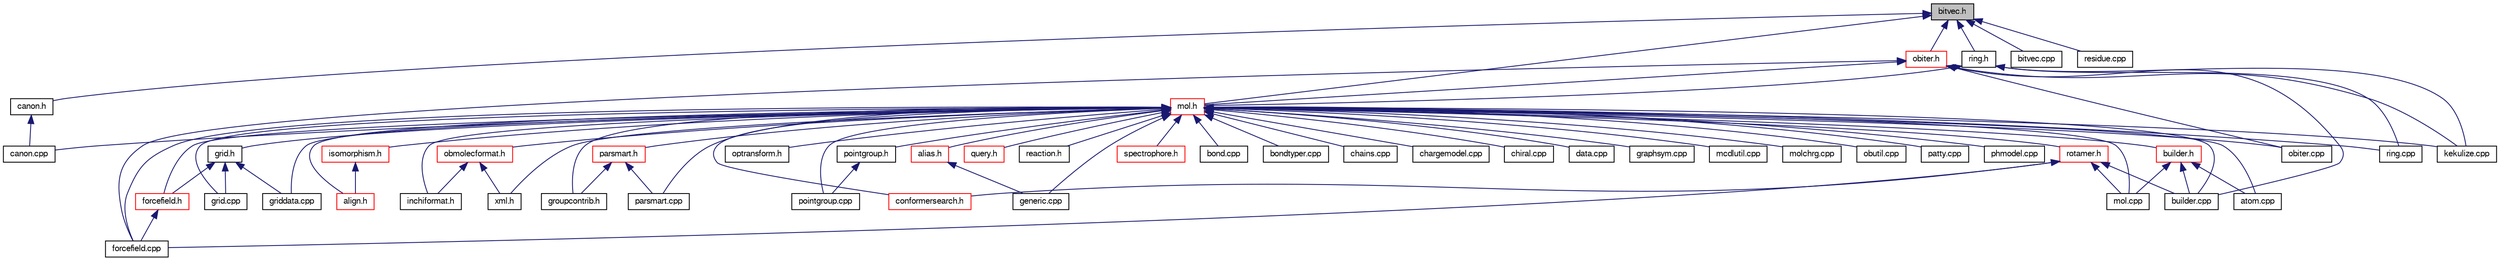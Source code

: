 digraph G
{
  edge [fontname="FreeSans",fontsize="10",labelfontname="FreeSans",labelfontsize="10"];
  node [fontname="FreeSans",fontsize="10",shape=record];
  Node1 [label="bitvec.h",height=0.2,width=0.4,color="black", fillcolor="grey75", style="filled" fontcolor="black"];
  Node1 -> Node2 [dir=back,color="midnightblue",fontsize="10",style="solid",fontname="FreeSans"];
  Node2 [label="canon.h",height=0.2,width=0.4,color="black", fillcolor="white", style="filled",URL="$canon_8h.shtml",tooltip="Canonical labeling."];
  Node2 -> Node3 [dir=back,color="midnightblue",fontsize="10",style="solid",fontname="FreeSans"];
  Node3 [label="canon.cpp",height=0.2,width=0.4,color="black", fillcolor="white", style="filled",URL="$canon_8cpp.shtml",tooltip="Canonical numbering of SMILES, molecules and fragments."];
  Node1 -> Node4 [dir=back,color="midnightblue",fontsize="10",style="solid",fontname="FreeSans"];
  Node4 [label="mol.h",height=0.2,width=0.4,color="red", fillcolor="white", style="filled",URL="$mol_8h.shtml",tooltip="Handle molecules. Declarations of OBMol, OBAtom, OBBond, OBResidue. (the main header..."];
  Node4 -> Node5 [dir=back,color="midnightblue",fontsize="10",style="solid",fontname="FreeSans"];
  Node5 [label="alias.h",height=0.2,width=0.4,color="red", fillcolor="white", style="filled",URL="$alias_8h.shtml",tooltip="OBGenericData class to for atom alias data (e.g., in 2D drawing programs for &quot;COOH&quot;)..."];
  Node5 -> Node6 [dir=back,color="midnightblue",fontsize="10",style="solid",fontname="FreeSans"];
  Node6 [label="generic.cpp",height=0.2,width=0.4,color="black", fillcolor="white", style="filled",URL="$generic_8cpp.shtml",tooltip="Handle OBGenericData classes. Custom data for atoms, bonds, etc."];
  Node4 -> Node7 [dir=back,color="midnightblue",fontsize="10",style="solid",fontname="FreeSans"];
  Node7 [label="builder.h",height=0.2,width=0.4,color="red", fillcolor="white", style="filled",URL="$builder_8h.shtml",tooltip="Class to build 3D structures."];
  Node7 -> Node8 [dir=back,color="midnightblue",fontsize="10",style="solid",fontname="FreeSans"];
  Node8 [label="atom.cpp",height=0.2,width=0.4,color="black", fillcolor="white", style="filled",URL="$atom_8cpp.shtml",tooltip="Handle OBAtom class."];
  Node7 -> Node9 [dir=back,color="midnightblue",fontsize="10",style="solid",fontname="FreeSans"];
  Node9 [label="builder.cpp",height=0.2,width=0.4,color="black", fillcolor="white", style="filled",URL="$builder_8cpp.shtml",tooltip="Handle OBBuilder class."];
  Node7 -> Node10 [dir=back,color="midnightblue",fontsize="10",style="solid",fontname="FreeSans"];
  Node10 [label="mol.cpp",height=0.2,width=0.4,color="black", fillcolor="white", style="filled",URL="$mol_8cpp.shtml",tooltip="Handle molecules. Implementation of OBMol."];
  Node4 -> Node11 [dir=back,color="midnightblue",fontsize="10",style="solid",fontname="FreeSans"];
  Node11 [label="conformersearch.h",height=0.2,width=0.4,color="red", fillcolor="white", style="filled",URL="$conformersearch_8h.shtml"];
  Node4 -> Node12 [dir=back,color="midnightblue",fontsize="10",style="solid",fontname="FreeSans"];
  Node12 [label="forcefield.h",height=0.2,width=0.4,color="red", fillcolor="white", style="filled",URL="$forcefield_8h.shtml",tooltip="Handle forcefields."];
  Node12 -> Node13 [dir=back,color="midnightblue",fontsize="10",style="solid",fontname="FreeSans"];
  Node13 [label="forcefield.cpp",height=0.2,width=0.4,color="black", fillcolor="white", style="filled",URL="$forcefield_8cpp.shtml",tooltip="Handle OBForceField class."];
  Node4 -> Node14 [dir=back,color="midnightblue",fontsize="10",style="solid",fontname="FreeSans"];
  Node14 [label="grid.h",height=0.2,width=0.4,color="black", fillcolor="white", style="filled",URL="$grid_8h.shtml",tooltip="Handle grids of values."];
  Node14 -> Node12 [dir=back,color="midnightblue",fontsize="10",style="solid",fontname="FreeSans"];
  Node14 -> Node15 [dir=back,color="midnightblue",fontsize="10",style="solid",fontname="FreeSans"];
  Node15 [label="grid.cpp",height=0.2,width=0.4,color="black", fillcolor="white", style="filled",URL="$grid_8cpp.shtml",tooltip="Handle grids of values."];
  Node14 -> Node16 [dir=back,color="midnightblue",fontsize="10",style="solid",fontname="FreeSans"];
  Node16 [label="griddata.cpp",height=0.2,width=0.4,color="black", fillcolor="white", style="filled",URL="$griddata_8cpp.shtml",tooltip="OBGenericData class to connect numeric grids (e.g., orbitals, electrostatic potential)..."];
  Node4 -> Node17 [dir=back,color="midnightblue",fontsize="10",style="solid",fontname="FreeSans"];
  Node17 [label="groupcontrib.h",height=0.2,width=0.4,color="black", fillcolor="white", style="filled",URL="$groupcontrib_8h.shtml",tooltip="Handle group contribution algorithms."];
  Node4 -> Node18 [dir=back,color="midnightblue",fontsize="10",style="solid",fontname="FreeSans"];
  Node18 [label="inchiformat.h",height=0.2,width=0.4,color="black", fillcolor="white", style="filled",URL="$inchiformat_8h.shtml"];
  Node4 -> Node19 [dir=back,color="midnightblue",fontsize="10",style="solid",fontname="FreeSans"];
  Node19 [label="isomorphism.h",height=0.2,width=0.4,color="red", fillcolor="white", style="filled",URL="$isomorphism_8h.shtml"];
  Node19 -> Node20 [dir=back,color="midnightblue",fontsize="10",style="solid",fontname="FreeSans"];
  Node20 [label="align.h",height=0.2,width=0.4,color="red", fillcolor="white", style="filled",URL="$align_8h.shtml"];
  Node4 -> Node21 [dir=back,color="midnightblue",fontsize="10",style="solid",fontname="FreeSans"];
  Node21 [label="obmolecformat.h",height=0.2,width=0.4,color="red", fillcolor="white", style="filled",URL="$obmolecformat_8h.shtml",tooltip="Subclass of OBFormat for conversion of OBMol."];
  Node21 -> Node18 [dir=back,color="midnightblue",fontsize="10",style="solid",fontname="FreeSans"];
  Node21 -> Node22 [dir=back,color="midnightblue",fontsize="10",style="solid",fontname="FreeSans"];
  Node22 [label="xml.h",height=0.2,width=0.4,color="black", fillcolor="white", style="filled",URL="$xml_8h.shtml",tooltip="Declaration of XMLConversion, declaration and definition of XMLBaseFormat and XMLMoleculeFormat..."];
  Node4 -> Node23 [dir=back,color="midnightblue",fontsize="10",style="solid",fontname="FreeSans"];
  Node23 [label="optransform.h",height=0.2,width=0.4,color="black", fillcolor="white", style="filled",URL="$optransform_8h.shtml",tooltip="Operations to change molecules using a datafile of chemical transformations OBChemTsfm..."];
  Node4 -> Node24 [dir=back,color="midnightblue",fontsize="10",style="solid",fontname="FreeSans"];
  Node24 [label="parsmart.h",height=0.2,width=0.4,color="red", fillcolor="white", style="filled",URL="$parsmart_8h.shtml",tooltip="Daylight SMARTS parser."];
  Node24 -> Node17 [dir=back,color="midnightblue",fontsize="10",style="solid",fontname="FreeSans"];
  Node24 -> Node25 [dir=back,color="midnightblue",fontsize="10",style="solid",fontname="FreeSans"];
  Node25 [label="parsmart.cpp",height=0.2,width=0.4,color="black", fillcolor="white", style="filled",URL="$parsmart_8cpp.shtml",tooltip="Implementation of Daylight SMARTS parser."];
  Node4 -> Node26 [dir=back,color="midnightblue",fontsize="10",style="solid",fontname="FreeSans"];
  Node26 [label="pointgroup.h",height=0.2,width=0.4,color="black", fillcolor="white", style="filled",URL="$pointgroup_8h.shtml",tooltip="Brute-force point group detection."];
  Node26 -> Node27 [dir=back,color="midnightblue",fontsize="10",style="solid",fontname="FreeSans"];
  Node27 [label="pointgroup.cpp",height=0.2,width=0.4,color="black", fillcolor="white", style="filled",URL="$pointgroup_8cpp.shtml",tooltip="Brute-force point group detection."];
  Node4 -> Node28 [dir=back,color="midnightblue",fontsize="10",style="solid",fontname="FreeSans"];
  Node28 [label="query.h",height=0.2,width=0.4,color="red", fillcolor="white", style="filled",URL="$query_8h.shtml"];
  Node4 -> Node29 [dir=back,color="midnightblue",fontsize="10",style="solid",fontname="FreeSans"];
  Node29 [label="reaction.h",height=0.2,width=0.4,color="black", fillcolor="white", style="filled",URL="$reaction_8h.shtml",tooltip="Handle chemical reactions (i.e., lists of reagents and products)."];
  Node4 -> Node30 [dir=back,color="midnightblue",fontsize="10",style="solid",fontname="FreeSans"];
  Node30 [label="rotamer.h",height=0.2,width=0.4,color="red", fillcolor="white", style="filled",URL="$rotamer_8h.shtml",tooltip="Handle rotamer list data."];
  Node30 -> Node11 [dir=back,color="midnightblue",fontsize="10",style="solid",fontname="FreeSans"];
  Node30 -> Node9 [dir=back,color="midnightblue",fontsize="10",style="solid",fontname="FreeSans"];
  Node30 -> Node13 [dir=back,color="midnightblue",fontsize="10",style="solid",fontname="FreeSans"];
  Node30 -> Node10 [dir=back,color="midnightblue",fontsize="10",style="solid",fontname="FreeSans"];
  Node4 -> Node31 [dir=back,color="midnightblue",fontsize="10",style="solid",fontname="FreeSans"];
  Node31 [label="spectrophore.h",height=0.2,width=0.4,color="red", fillcolor="white", style="filled",URL="$spectrophore_8h.shtml",tooltip="Class to compute Spectrophores&tm;."];
  Node4 -> Node22 [dir=back,color="midnightblue",fontsize="10",style="solid",fontname="FreeSans"];
  Node4 -> Node20 [dir=back,color="midnightblue",fontsize="10",style="solid",fontname="FreeSans"];
  Node4 -> Node8 [dir=back,color="midnightblue",fontsize="10",style="solid",fontname="FreeSans"];
  Node4 -> Node32 [dir=back,color="midnightblue",fontsize="10",style="solid",fontname="FreeSans"];
  Node32 [label="bond.cpp",height=0.2,width=0.4,color="black", fillcolor="white", style="filled",URL="$bond_8cpp.shtml",tooltip="Handle OBBond class."];
  Node4 -> Node33 [dir=back,color="midnightblue",fontsize="10",style="solid",fontname="FreeSans"];
  Node33 [label="bondtyper.cpp",height=0.2,width=0.4,color="black", fillcolor="white", style="filled",URL="$bondtyper_8cpp.shtml",tooltip="Bond typer to perceive connectivity and bond orders/types."];
  Node4 -> Node9 [dir=back,color="midnightblue",fontsize="10",style="solid",fontname="FreeSans"];
  Node4 -> Node3 [dir=back,color="midnightblue",fontsize="10",style="solid",fontname="FreeSans"];
  Node4 -> Node34 [dir=back,color="midnightblue",fontsize="10",style="solid",fontname="FreeSans"];
  Node34 [label="chains.cpp",height=0.2,width=0.4,color="black", fillcolor="white", style="filled",URL="$chains_8cpp.shtml",tooltip="Parse for macromolecule chains and residues."];
  Node4 -> Node35 [dir=back,color="midnightblue",fontsize="10",style="solid",fontname="FreeSans"];
  Node35 [label="chargemodel.cpp",height=0.2,width=0.4,color="black", fillcolor="white", style="filled",URL="$chargemodel_8cpp.shtml",tooltip="Base class for molecular partial charge models."];
  Node4 -> Node36 [dir=back,color="midnightblue",fontsize="10",style="solid",fontname="FreeSans"];
  Node36 [label="chiral.cpp",height=0.2,width=0.4,color="black", fillcolor="white", style="filled",URL="$chiral_8cpp.shtml",tooltip="Detect chiral atoms and molecules."];
  Node4 -> Node37 [dir=back,color="midnightblue",fontsize="10",style="solid",fontname="FreeSans"];
  Node37 [label="data.cpp",height=0.2,width=0.4,color="black", fillcolor="white", style="filled",URL="$data_8cpp.shtml",tooltip="Global data and resource file parsers."];
  Node4 -> Node13 [dir=back,color="midnightblue",fontsize="10",style="solid",fontname="FreeSans"];
  Node4 -> Node6 [dir=back,color="midnightblue",fontsize="10",style="solid",fontname="FreeSans"];
  Node4 -> Node38 [dir=back,color="midnightblue",fontsize="10",style="solid",fontname="FreeSans"];
  Node38 [label="graphsym.cpp",height=0.2,width=0.4,color="black", fillcolor="white", style="filled",URL="$graphsym_8cpp.shtml",tooltip="XXXX."];
  Node4 -> Node15 [dir=back,color="midnightblue",fontsize="10",style="solid",fontname="FreeSans"];
  Node4 -> Node16 [dir=back,color="midnightblue",fontsize="10",style="solid",fontname="FreeSans"];
  Node4 -> Node39 [dir=back,color="midnightblue",fontsize="10",style="solid",fontname="FreeSans"];
  Node39 [label="kekulize.cpp",height=0.2,width=0.4,color="black", fillcolor="white", style="filled",URL="$kekulize_8cpp.shtml",tooltip="Alternate algorithm to kekulize a molecule (OBMol::NewPerceiveKekuleBonds())."];
  Node4 -> Node40 [dir=back,color="midnightblue",fontsize="10",style="solid",fontname="FreeSans"];
  Node40 [label="mcdlutil.cpp",height=0.2,width=0.4,color="black", fillcolor="white", style="filled",URL="$mcdlutil_8cpp.shtml"];
  Node4 -> Node10 [dir=back,color="midnightblue",fontsize="10",style="solid",fontname="FreeSans"];
  Node4 -> Node41 [dir=back,color="midnightblue",fontsize="10",style="solid",fontname="FreeSans"];
  Node41 [label="molchrg.cpp",height=0.2,width=0.4,color="black", fillcolor="white", style="filled",URL="$molchrg_8cpp.shtml",tooltip="Assign Gasteiger partial charges."];
  Node4 -> Node42 [dir=back,color="midnightblue",fontsize="10",style="solid",fontname="FreeSans"];
  Node42 [label="obiter.cpp",height=0.2,width=0.4,color="black", fillcolor="white", style="filled",URL="$obiter_8cpp.shtml",tooltip="STL-style iterators for Open Babel."];
  Node4 -> Node43 [dir=back,color="midnightblue",fontsize="10",style="solid",fontname="FreeSans"];
  Node43 [label="obutil.cpp",height=0.2,width=0.4,color="black", fillcolor="white", style="filled",URL="$obutil_8cpp.shtml",tooltip="Various utility methods."];
  Node4 -> Node25 [dir=back,color="midnightblue",fontsize="10",style="solid",fontname="FreeSans"];
  Node4 -> Node44 [dir=back,color="midnightblue",fontsize="10",style="solid",fontname="FreeSans"];
  Node44 [label="patty.cpp",height=0.2,width=0.4,color="black", fillcolor="white", style="filled",URL="$patty_8cpp.shtml",tooltip="Programmable atom typer."];
  Node4 -> Node45 [dir=back,color="midnightblue",fontsize="10",style="solid",fontname="FreeSans"];
  Node45 [label="phmodel.cpp",height=0.2,width=0.4,color="black", fillcolor="white", style="filled",URL="$phmodel_8cpp.shtml",tooltip="Read pH rules and assign charges."];
  Node4 -> Node27 [dir=back,color="midnightblue",fontsize="10",style="solid",fontname="FreeSans"];
  Node4 -> Node46 [dir=back,color="midnightblue",fontsize="10",style="solid",fontname="FreeSans"];
  Node46 [label="ring.cpp",height=0.2,width=0.4,color="black", fillcolor="white", style="filled",URL="$ring_8cpp.shtml",tooltip="Deal with rings, find smallest set of smallest rings (SSSR)."];
  Node1 -> Node47 [dir=back,color="midnightblue",fontsize="10",style="solid",fontname="FreeSans"];
  Node47 [label="obiter.h",height=0.2,width=0.4,color="red", fillcolor="white", style="filled",URL="$obiter_8h.shtml",tooltip="STL-style iterators for Open Babel."];
  Node47 -> Node4 [dir=back,color="midnightblue",fontsize="10",style="solid",fontname="FreeSans"];
  Node47 -> Node9 [dir=back,color="midnightblue",fontsize="10",style="solid",fontname="FreeSans"];
  Node47 -> Node13 [dir=back,color="midnightblue",fontsize="10",style="solid",fontname="FreeSans"];
  Node47 -> Node39 [dir=back,color="midnightblue",fontsize="10",style="solid",fontname="FreeSans"];
  Node47 -> Node42 [dir=back,color="midnightblue",fontsize="10",style="solid",fontname="FreeSans"];
  Node1 -> Node48 [dir=back,color="midnightblue",fontsize="10",style="solid",fontname="FreeSans"];
  Node48 [label="ring.h",height=0.2,width=0.4,color="black", fillcolor="white", style="filled",URL="$ring_8h.shtml",tooltip="Deal with rings, find smallest set of smallest rings (SSSR)."];
  Node48 -> Node4 [dir=back,color="midnightblue",fontsize="10",style="solid",fontname="FreeSans"];
  Node48 -> Node39 [dir=back,color="midnightblue",fontsize="10",style="solid",fontname="FreeSans"];
  Node48 -> Node46 [dir=back,color="midnightblue",fontsize="10",style="solid",fontname="FreeSans"];
  Node1 -> Node49 [dir=back,color="midnightblue",fontsize="10",style="solid",fontname="FreeSans"];
  Node49 [label="bitvec.cpp",height=0.2,width=0.4,color="black", fillcolor="white", style="filled",URL="$bitvec_8cpp.shtml",tooltip="Fast and efficient bitstring class."];
  Node1 -> Node50 [dir=back,color="midnightblue",fontsize="10",style="solid",fontname="FreeSans"];
  Node50 [label="residue.cpp",height=0.2,width=0.4,color="black", fillcolor="white", style="filled",URL="$residue_8cpp.shtml",tooltip="Handle macromolecule residues."];
}
